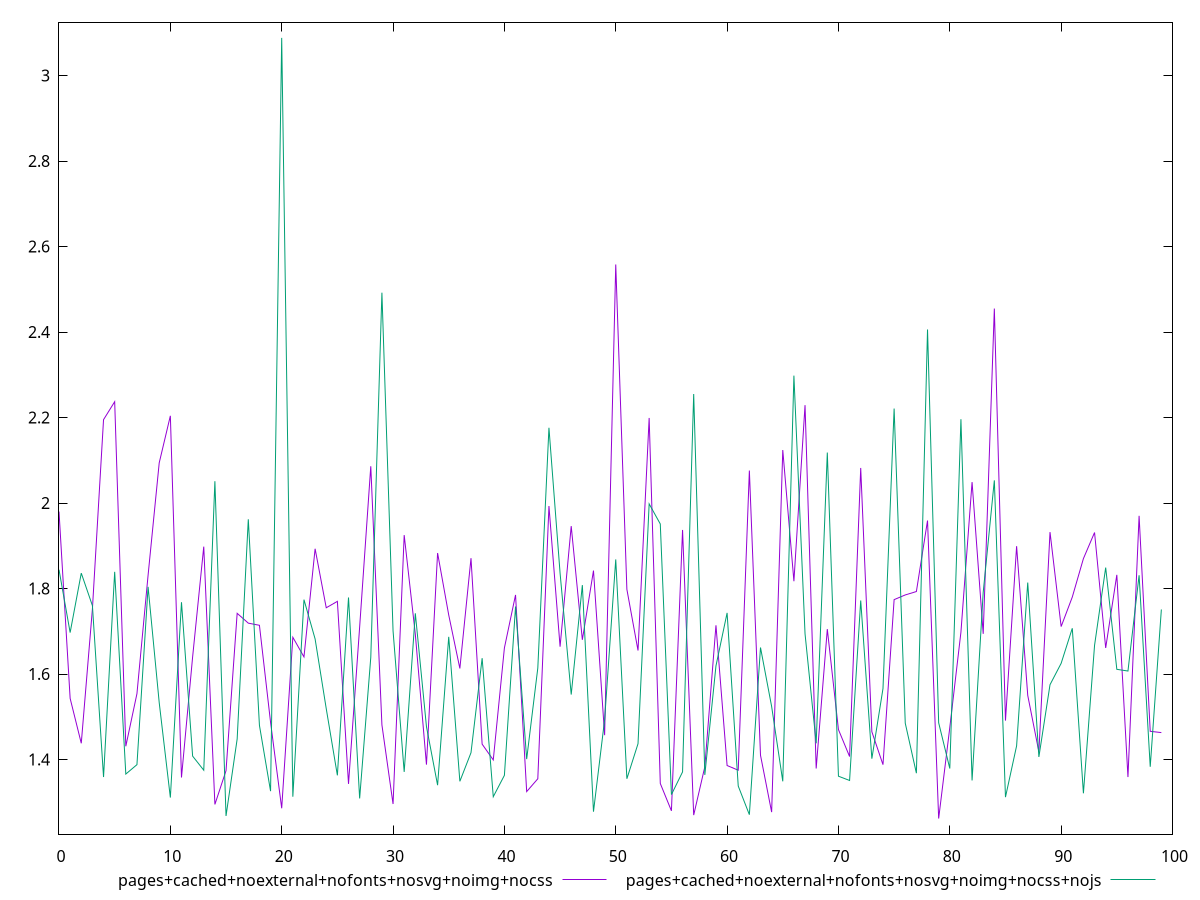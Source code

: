 reset
set terminal svg size 640, 500 enhanced background rgb 'white'
set output "report_00007_2020-12-11T15:55:29.892Z/server-response-time/comparison/line/12_vs_13.svg"

$pagesCachedNoexternalNofontsNosvgNoimgNocss <<EOF
0 1.98
1 1.543
2 1.438
3 1.752
4 2.195
5 2.237
6 1.431
7 1.554
8 1.8309999999999997
9 2.094
10 2.204
11 1.3579999999999999
12 1.6400000000000001
13 1.8980000000000001
14 1.2950000000000002
15 1.374
16 1.7420000000000002
17 1.719
18 1.7139999999999997
19 1.4869999999999999
20 1.286
21 1.6860000000000002
22 1.6400000000000001
23 1.893
24 1.755
25 1.7700000000000002
26 1.343
27 1.71
28 2.086
29 1.481
30 1.296
31 1.925
32 1.693
33 1.388
34 1.883
35 1.738
36 1.613
37 1.8709999999999998
38 1.436
39 1.399
40 1.661
41 1.785
42 1.325
43 1.355
44 1.9929999999999999
45 1.6640000000000001
46 1.946
47 1.68
48 1.842
49 1.457
50 2.558
51 1.798
52 1.6549999999999998
53 2.1990000000000003
54 1.3439999999999999
55 1.28
56 1.937
57 1.27
58 1.383
59 1.7139999999999997
60 1.386
61 1.375
62 2.0759999999999996
63 1.4100000000000001
64 1.277
65 2.1239999999999997
66 1.8169999999999997
67 2.229
68 1.379
69 1.705
70 1.47
71 1.407
72 2.082
73 1.465
74 1.388
75 1.774
76 1.7850000000000001
77 1.793
78 1.959
79 1.262
80 1.475
81 1.698
82 2.0490000000000004
83 1.694
84 2.455
85 1.4909999999999999
86 1.899
87 1.55
88 1.4180000000000001
89 1.932
90 1.711
91 1.7799999999999998
92 1.87
93 1.9309999999999998
94 1.661
95 1.8319999999999999
96 1.359
97 1.97
98 1.4660000000000002
99 1.4629999999999999
EOF

$pagesCachedNoexternalNofontsNosvgNoimgNocssNojs <<EOF
0 1.8439999999999999
1 1.6969999999999998
2 1.8359999999999999
3 1.76
4 1.359
5 1.839
6 1.3659999999999999
7 1.388
8 1.8039999999999998
9 1.533
10 1.311
11 1.768
12 1.408
13 1.375
14 2.051
15 1.268
16 1.448
17 1.9619999999999997
18 1.48
19 1.3259999999999998
20 3.088
21 1.313
22 1.7740000000000002
23 1.6819999999999997
24 1.519
25 1.363
26 1.779
27 1.309
28 1.639
29 2.492
30 1.701
31 1.371
32 1.742
33 1.4769999999999999
34 1.34
35 1.687
36 1.349
37 1.4160000000000001
38 1.637
39 1.313
40 1.363
41 1.7579999999999998
42 1.401
43 1.6139999999999999
44 2.1759999999999997
45 1.8359999999999999
46 1.552
47 1.808
48 1.278
49 1.493
50 1.8679999999999999
51 1.355
52 1.4369999999999998
53 1.9980000000000002
54 1.951
55 1.318
56 1.371
57 2.255
58 1.364
59 1.6190000000000002
60 1.743
61 1.338
62 1.2710000000000001
63 1.6620000000000001
64 1.524
65 1.349
66 2.298
67 1.694
68 1.438
69 2.118
70 1.361
71 1.351
72 1.7719999999999998
73 1.4020000000000001
74 1.566
75 2.221
76 1.4849999999999999
77 1.368
78 2.406
79 1.486
80 1.379
81 2.196
82 1.351
83 1.7910000000000001
84 2.053
85 1.312
86 1.432
87 1.8139999999999998
88 1.4060000000000001
89 1.575
90 1.625
91 1.707
92 1.321
93 1.6670000000000003
94 1.849
95 1.611
96 1.607
97 1.831
98 1.383
99 1.7510000000000001
EOF

set key outside below
set yrange [1.22548:3.12452]

plot \
  $pagesCachedNoexternalNofontsNosvgNoimgNocss title "pages+cached+noexternal+nofonts+nosvg+noimg+nocss" with line, \
  $pagesCachedNoexternalNofontsNosvgNoimgNocssNojs title "pages+cached+noexternal+nofonts+nosvg+noimg+nocss+nojs" with line, \


reset